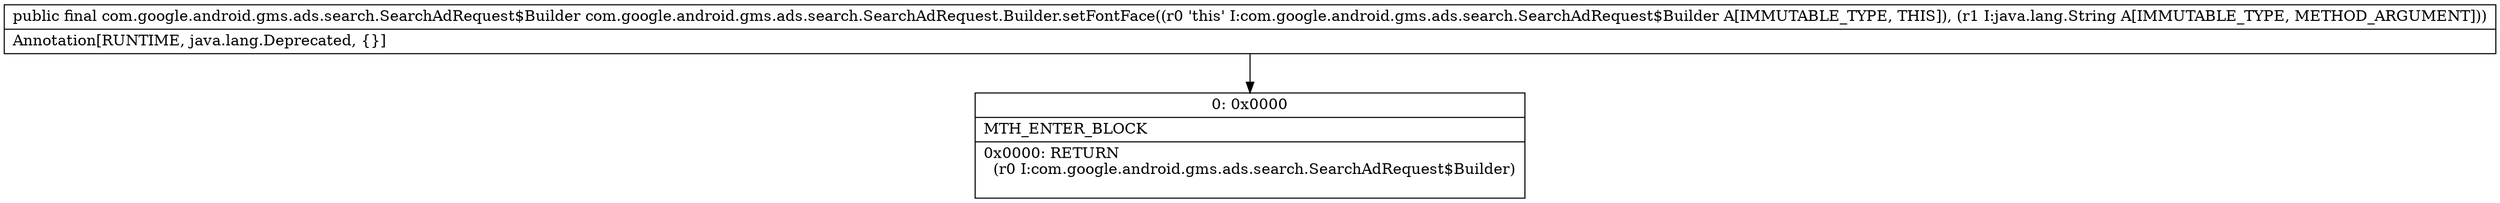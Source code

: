 digraph "CFG forcom.google.android.gms.ads.search.SearchAdRequest.Builder.setFontFace(Ljava\/lang\/String;)Lcom\/google\/android\/gms\/ads\/search\/SearchAdRequest$Builder;" {
Node_0 [shape=record,label="{0\:\ 0x0000|MTH_ENTER_BLOCK\l|0x0000: RETURN  \l  (r0 I:com.google.android.gms.ads.search.SearchAdRequest$Builder)\l \l}"];
MethodNode[shape=record,label="{public final com.google.android.gms.ads.search.SearchAdRequest$Builder com.google.android.gms.ads.search.SearchAdRequest.Builder.setFontFace((r0 'this' I:com.google.android.gms.ads.search.SearchAdRequest$Builder A[IMMUTABLE_TYPE, THIS]), (r1 I:java.lang.String A[IMMUTABLE_TYPE, METHOD_ARGUMENT]))  | Annotation[RUNTIME, java.lang.Deprecated, \{\}]\l}"];
MethodNode -> Node_0;
}

